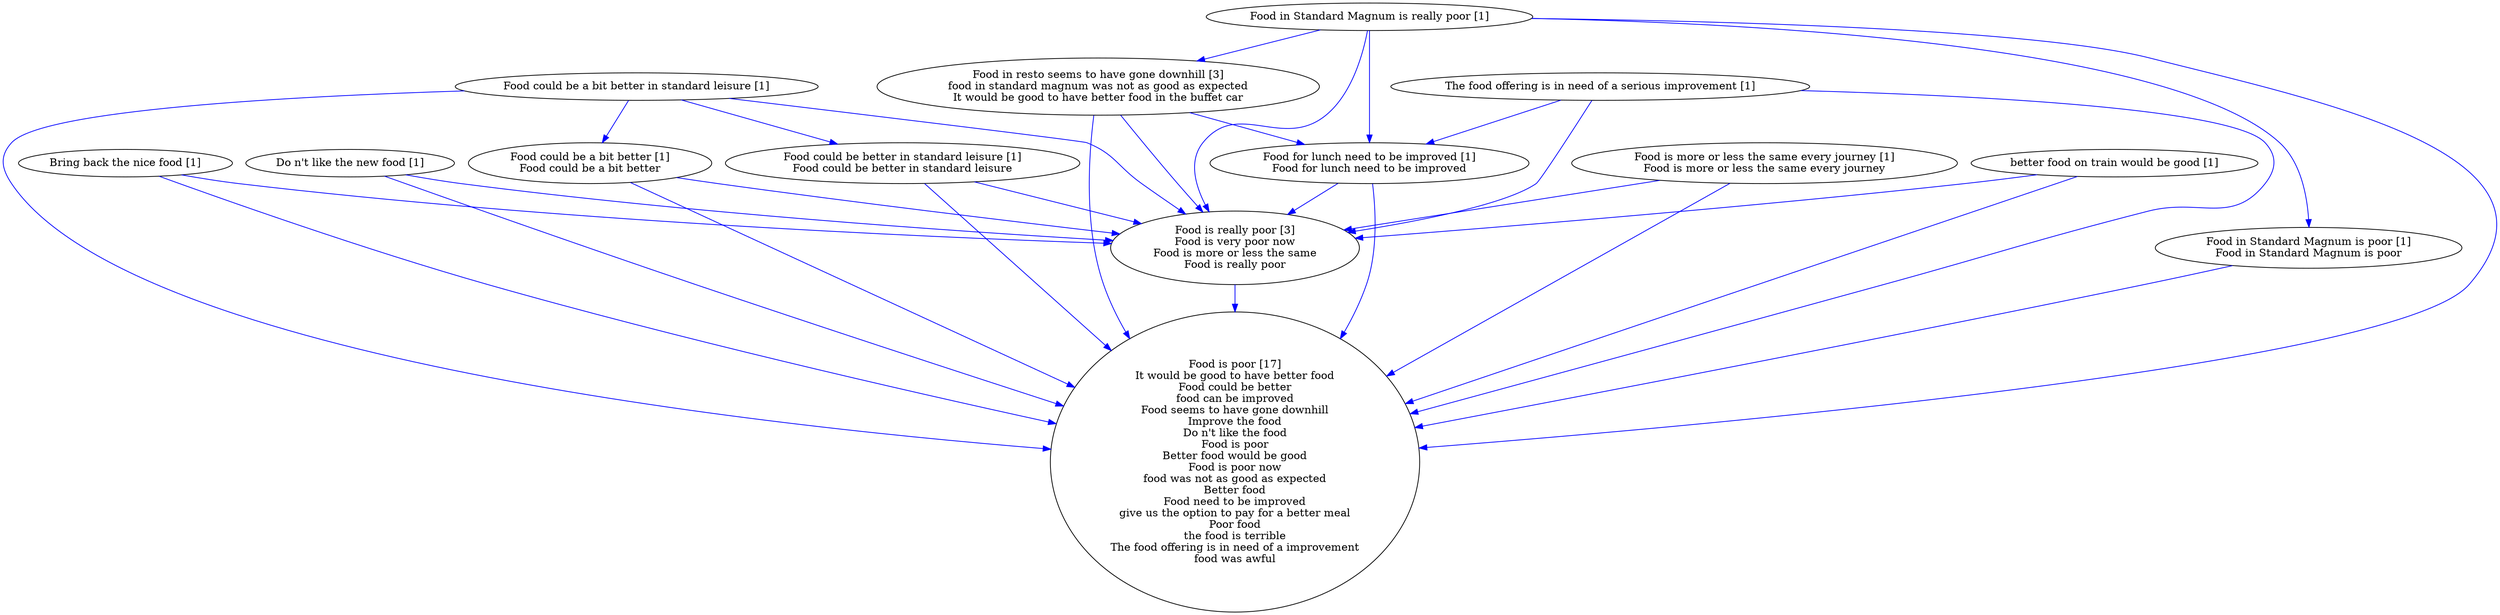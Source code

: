 digraph collapsedGraph {
"Food is poor [17]\nIt would be good to have better food\nFood could be better\nfood can be improved\nFood seems to have gone downhill\nImprove the food\nDo n't like the food\nFood is poor\nBetter food would be good\nFood is poor now\nfood was not as good as expected\nBetter food\nFood need to be improved\ngive us the option to pay for a better meal\nPoor food\nthe food is terrible\nThe food offering is in need of a improvement\nfood was awful""Food in resto seems to have gone downhill [3]\nfood in standard magnum was not as good as expected\nIt would be good to have better food in the buffet car""Food is really poor [3]\nFood is very poor now\nFood is more or less the same\nFood is really poor""Bring back the nice food [1]""Do n't like the new food [1]""Food could be a bit better in standard leisure [1]""Food could be better in standard leisure [1]\nFood could be better in standard leisure""Food could be a bit better [1]\nFood could be a bit better""Food for lunch need to be improved [1]\nFood for lunch need to be improved""Food in Standard Magnum is really poor [1]""Food in Standard Magnum is poor [1]\nFood in Standard Magnum is poor""Food is more or less the same every journey [1]\nFood is more or less the same every journey""The food offering is in need of a serious improvement [1]""better food on train would be good [1]""Food could be a bit better in standard leisure [1]" -> "Food is poor [17]\nIt would be good to have better food\nFood could be better\nfood can be improved\nFood seems to have gone downhill\nImprove the food\nDo n't like the food\nFood is poor\nBetter food would be good\nFood is poor now\nfood was not as good as expected\nBetter food\nFood need to be improved\ngive us the option to pay for a better meal\nPoor food\nthe food is terrible\nThe food offering is in need of a improvement\nfood was awful" [color=blue]
"Food could be a bit better in standard leisure [1]" -> "Food is really poor [3]\nFood is very poor now\nFood is more or less the same\nFood is really poor" [color=blue]
"Food in resto seems to have gone downhill [3]\nfood in standard magnum was not as good as expected\nIt would be good to have better food in the buffet car" -> "Food is poor [17]\nIt would be good to have better food\nFood could be better\nfood can be improved\nFood seems to have gone downhill\nImprove the food\nDo n't like the food\nFood is poor\nBetter food would be good\nFood is poor now\nfood was not as good as expected\nBetter food\nFood need to be improved\ngive us the option to pay for a better meal\nPoor food\nthe food is terrible\nThe food offering is in need of a improvement\nfood was awful" [color=blue]
"Bring back the nice food [1]" -> "Food is poor [17]\nIt would be good to have better food\nFood could be better\nfood can be improved\nFood seems to have gone downhill\nImprove the food\nDo n't like the food\nFood is poor\nBetter food would be good\nFood is poor now\nfood was not as good as expected\nBetter food\nFood need to be improved\ngive us the option to pay for a better meal\nPoor food\nthe food is terrible\nThe food offering is in need of a improvement\nfood was awful" [color=blue]
"Food is really poor [3]\nFood is very poor now\nFood is more or less the same\nFood is really poor" -> "Food is poor [17]\nIt would be good to have better food\nFood could be better\nfood can be improved\nFood seems to have gone downhill\nImprove the food\nDo n't like the food\nFood is poor\nBetter food would be good\nFood is poor now\nfood was not as good as expected\nBetter food\nFood need to be improved\ngive us the option to pay for a better meal\nPoor food\nthe food is terrible\nThe food offering is in need of a improvement\nfood was awful" [color=blue]
"Food is more or less the same every journey [1]\nFood is more or less the same every journey" -> "Food is really poor [3]\nFood is very poor now\nFood is more or less the same\nFood is really poor" [color=blue]
"Food is more or less the same every journey [1]\nFood is more or less the same every journey" -> "Food is poor [17]\nIt would be good to have better food\nFood could be better\nfood can be improved\nFood seems to have gone downhill\nImprove the food\nDo n't like the food\nFood is poor\nBetter food would be good\nFood is poor now\nfood was not as good as expected\nBetter food\nFood need to be improved\ngive us the option to pay for a better meal\nPoor food\nthe food is terrible\nThe food offering is in need of a improvement\nfood was awful" [color=blue]
"Food in resto seems to have gone downhill [3]\nfood in standard magnum was not as good as expected\nIt would be good to have better food in the buffet car" -> "Food is really poor [3]\nFood is very poor now\nFood is more or less the same\nFood is really poor" [color=blue]
"Food could be a bit better [1]\nFood could be a bit better" -> "Food is poor [17]\nIt would be good to have better food\nFood could be better\nfood can be improved\nFood seems to have gone downhill\nImprove the food\nDo n't like the food\nFood is poor\nBetter food would be good\nFood is poor now\nfood was not as good as expected\nBetter food\nFood need to be improved\ngive us the option to pay for a better meal\nPoor food\nthe food is terrible\nThe food offering is in need of a improvement\nfood was awful" [color=blue]
"Food could be better in standard leisure [1]\nFood could be better in standard leisure" -> "Food is poor [17]\nIt would be good to have better food\nFood could be better\nfood can be improved\nFood seems to have gone downhill\nImprove the food\nDo n't like the food\nFood is poor\nBetter food would be good\nFood is poor now\nfood was not as good as expected\nBetter food\nFood need to be improved\ngive us the option to pay for a better meal\nPoor food\nthe food is terrible\nThe food offering is in need of a improvement\nfood was awful" [color=blue]
"The food offering is in need of a serious improvement [1]" -> "Food is poor [17]\nIt would be good to have better food\nFood could be better\nfood can be improved\nFood seems to have gone downhill\nImprove the food\nDo n't like the food\nFood is poor\nBetter food would be good\nFood is poor now\nfood was not as good as expected\nBetter food\nFood need to be improved\ngive us the option to pay for a better meal\nPoor food\nthe food is terrible\nThe food offering is in need of a improvement\nfood was awful" [color=blue]
"Bring back the nice food [1]" -> "Food is really poor [3]\nFood is very poor now\nFood is more or less the same\nFood is really poor" [color=blue]
"Food could be better in standard leisure [1]\nFood could be better in standard leisure" -> "Food is really poor [3]\nFood is very poor now\nFood is more or less the same\nFood is really poor" [color=blue]
"better food on train would be good [1]" -> "Food is really poor [3]\nFood is very poor now\nFood is more or less the same\nFood is really poor" [color=blue]
"The food offering is in need of a serious improvement [1]" -> "Food for lunch need to be improved [1]\nFood for lunch need to be improved" [color=blue]
"better food on train would be good [1]" -> "Food is poor [17]\nIt would be good to have better food\nFood could be better\nfood can be improved\nFood seems to have gone downhill\nImprove the food\nDo n't like the food\nFood is poor\nBetter food would be good\nFood is poor now\nfood was not as good as expected\nBetter food\nFood need to be improved\ngive us the option to pay for a better meal\nPoor food\nthe food is terrible\nThe food offering is in need of a improvement\nfood was awful" [color=blue]
"Food for lunch need to be improved [1]\nFood for lunch need to be improved" -> "Food is poor [17]\nIt would be good to have better food\nFood could be better\nfood can be improved\nFood seems to have gone downhill\nImprove the food\nDo n't like the food\nFood is poor\nBetter food would be good\nFood is poor now\nfood was not as good as expected\nBetter food\nFood need to be improved\ngive us the option to pay for a better meal\nPoor food\nthe food is terrible\nThe food offering is in need of a improvement\nfood was awful" [color=blue]
"Food could be a bit better [1]\nFood could be a bit better" -> "Food is really poor [3]\nFood is very poor now\nFood is more or less the same\nFood is really poor" [color=blue]
"Food in resto seems to have gone downhill [3]\nfood in standard magnum was not as good as expected\nIt would be good to have better food in the buffet car" -> "Food for lunch need to be improved [1]\nFood for lunch need to be improved" [color=blue]
"Food in Standard Magnum is really poor [1]" -> "Food is poor [17]\nIt would be good to have better food\nFood could be better\nfood can be improved\nFood seems to have gone downhill\nImprove the food\nDo n't like the food\nFood is poor\nBetter food would be good\nFood is poor now\nfood was not as good as expected\nBetter food\nFood need to be improved\ngive us the option to pay for a better meal\nPoor food\nthe food is terrible\nThe food offering is in need of a improvement\nfood was awful" [color=blue]
"Food in Standard Magnum is poor [1]\nFood in Standard Magnum is poor" -> "Food is poor [17]\nIt would be good to have better food\nFood could be better\nfood can be improved\nFood seems to have gone downhill\nImprove the food\nDo n't like the food\nFood is poor\nBetter food would be good\nFood is poor now\nfood was not as good as expected\nBetter food\nFood need to be improved\ngive us the option to pay for a better meal\nPoor food\nthe food is terrible\nThe food offering is in need of a improvement\nfood was awful" [color=blue]
"Food for lunch need to be improved [1]\nFood for lunch need to be improved" -> "Food is really poor [3]\nFood is very poor now\nFood is more or less the same\nFood is really poor" [color=blue]
"The food offering is in need of a serious improvement [1]" -> "Food is really poor [3]\nFood is very poor now\nFood is more or less the same\nFood is really poor" [color=blue]
"Do n't like the new food [1]" -> "Food is really poor [3]\nFood is very poor now\nFood is more or less the same\nFood is really poor" [color=blue]
"Food in Standard Magnum is really poor [1]" -> "Food is really poor [3]\nFood is very poor now\nFood is more or less the same\nFood is really poor" [color=blue]
"Do n't like the new food [1]" -> "Food is poor [17]\nIt would be good to have better food\nFood could be better\nfood can be improved\nFood seems to have gone downhill\nImprove the food\nDo n't like the food\nFood is poor\nBetter food would be good\nFood is poor now\nfood was not as good as expected\nBetter food\nFood need to be improved\ngive us the option to pay for a better meal\nPoor food\nthe food is terrible\nThe food offering is in need of a improvement\nfood was awful" [color=blue]
"Food in Standard Magnum is really poor [1]" -> "Food in resto seems to have gone downhill [3]\nfood in standard magnum was not as good as expected\nIt would be good to have better food in the buffet car" [color=blue]
"Food in Standard Magnum is really poor [1]" -> "Food for lunch need to be improved [1]\nFood for lunch need to be improved" [color=blue]
"Food could be a bit better in standard leisure [1]" -> "Food could be better in standard leisure [1]\nFood could be better in standard leisure" [color=blue]
"Food could be a bit better in standard leisure [1]" -> "Food could be a bit better [1]\nFood could be a bit better" [color=blue]
"Food in Standard Magnum is really poor [1]" -> "Food in Standard Magnum is poor [1]\nFood in Standard Magnum is poor" [color=blue]
}